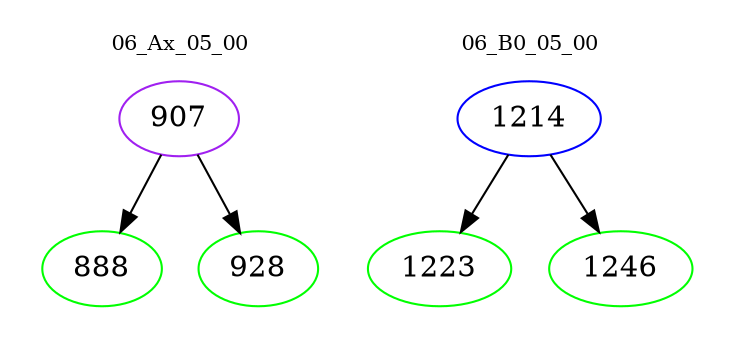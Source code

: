 digraph{
subgraph cluster_0 {
color = white
label = "06_Ax_05_00";
fontsize=10;
T0_907 [label="907", color="purple"]
T0_907 -> T0_888 [color="black"]
T0_888 [label="888", color="green"]
T0_907 -> T0_928 [color="black"]
T0_928 [label="928", color="green"]
}
subgraph cluster_1 {
color = white
label = "06_B0_05_00";
fontsize=10;
T1_1214 [label="1214", color="blue"]
T1_1214 -> T1_1223 [color="black"]
T1_1223 [label="1223", color="green"]
T1_1214 -> T1_1246 [color="black"]
T1_1246 [label="1246", color="green"]
}
}
